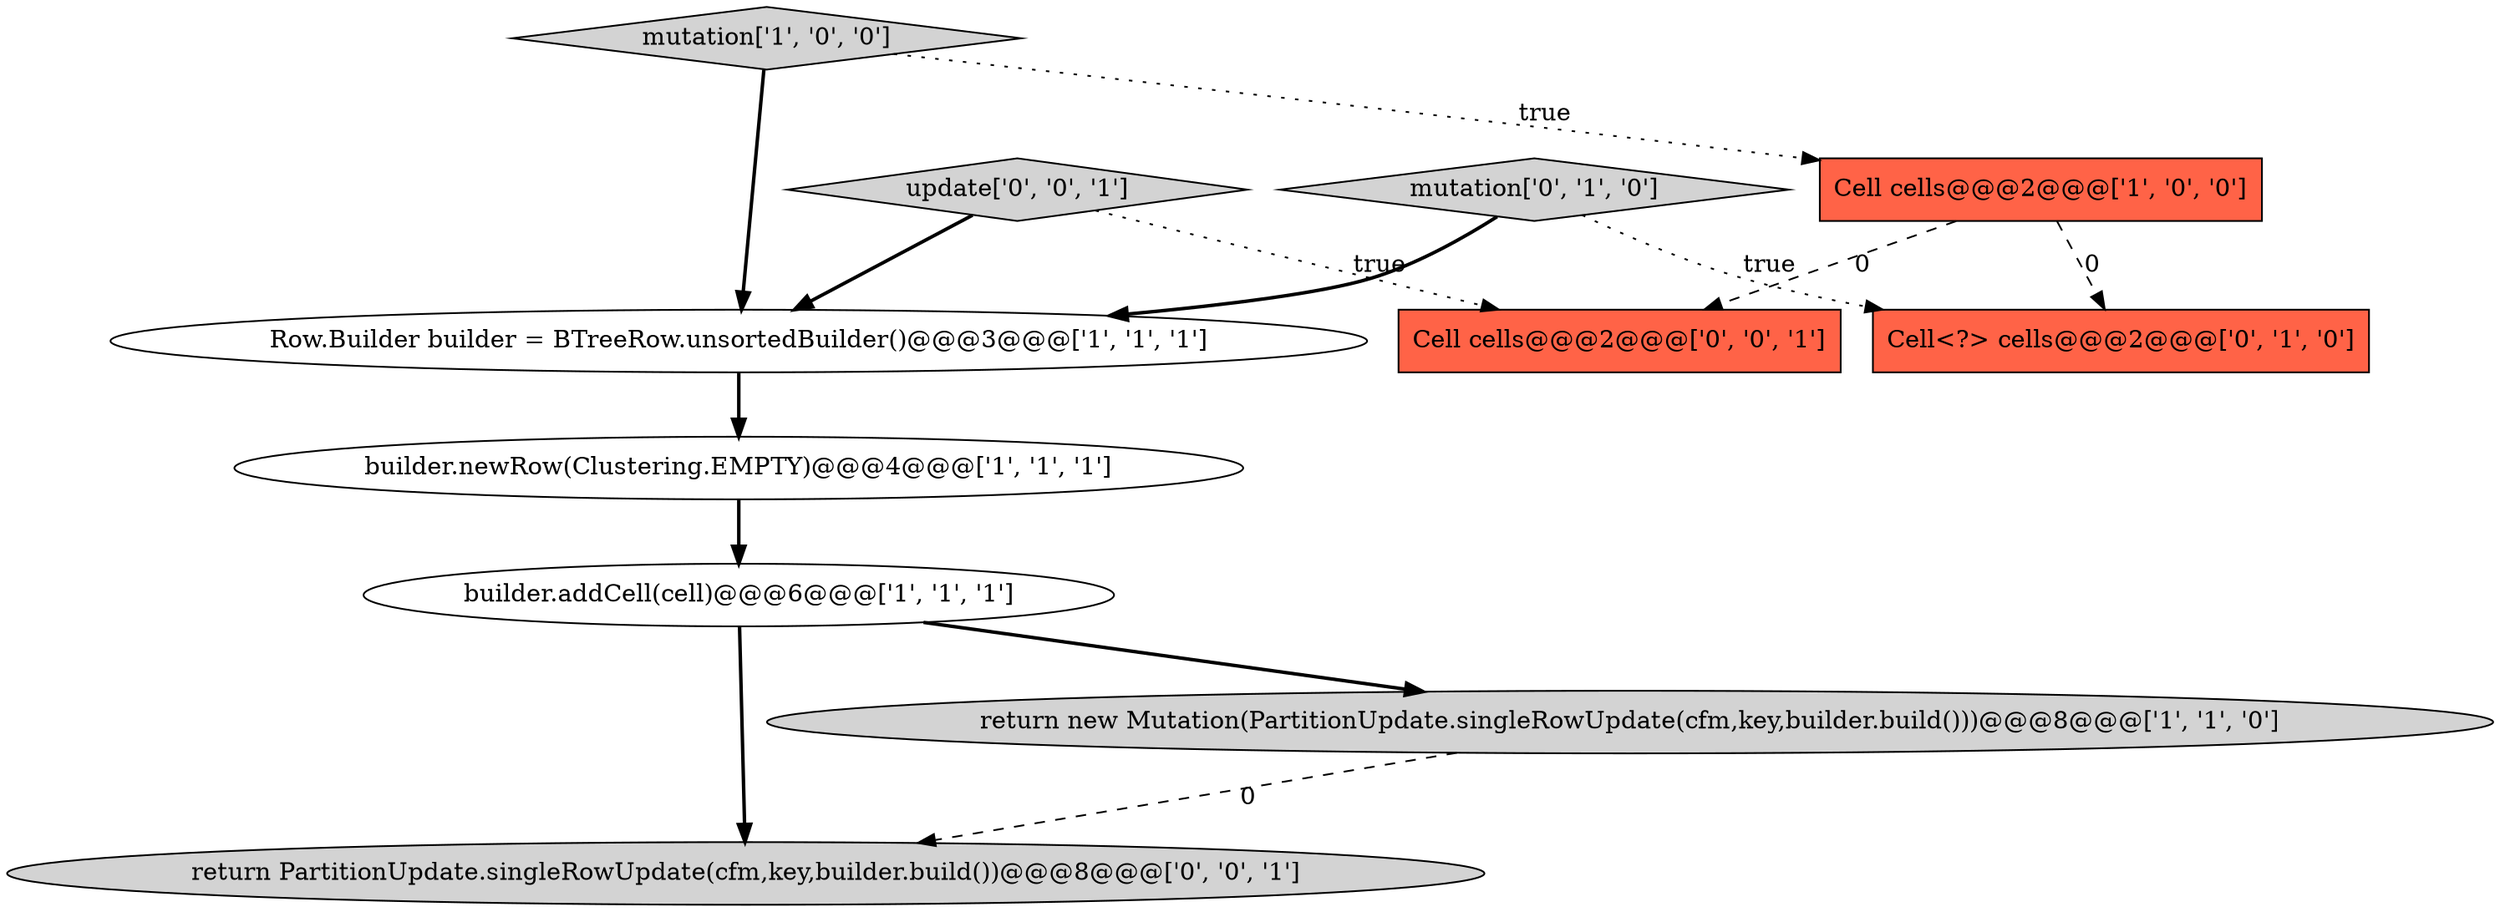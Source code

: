 digraph {
8 [style = filled, label = "update['0', '0', '1']", fillcolor = lightgray, shape = diamond image = "AAA0AAABBB3BBB"];
10 [style = filled, label = "return PartitionUpdate.singleRowUpdate(cfm,key,builder.build())@@@8@@@['0', '0', '1']", fillcolor = lightgray, shape = ellipse image = "AAA0AAABBB3BBB"];
3 [style = filled, label = "Row.Builder builder = BTreeRow.unsortedBuilder()@@@3@@@['1', '1', '1']", fillcolor = white, shape = ellipse image = "AAA0AAABBB1BBB"];
5 [style = filled, label = "mutation['1', '0', '0']", fillcolor = lightgray, shape = diamond image = "AAA0AAABBB1BBB"];
0 [style = filled, label = "builder.addCell(cell)@@@6@@@['1', '1', '1']", fillcolor = white, shape = ellipse image = "AAA0AAABBB1BBB"];
9 [style = filled, label = "Cell cells@@@2@@@['0', '0', '1']", fillcolor = tomato, shape = box image = "AAA0AAABBB3BBB"];
2 [style = filled, label = "Cell cells@@@2@@@['1', '0', '0']", fillcolor = tomato, shape = box image = "AAA1AAABBB1BBB"];
7 [style = filled, label = "mutation['0', '1', '0']", fillcolor = lightgray, shape = diamond image = "AAA0AAABBB2BBB"];
6 [style = filled, label = "Cell<?> cells@@@2@@@['0', '1', '0']", fillcolor = tomato, shape = box image = "AAA1AAABBB2BBB"];
1 [style = filled, label = "return new Mutation(PartitionUpdate.singleRowUpdate(cfm,key,builder.build()))@@@8@@@['1', '1', '0']", fillcolor = lightgray, shape = ellipse image = "AAA0AAABBB1BBB"];
4 [style = filled, label = "builder.newRow(Clustering.EMPTY)@@@4@@@['1', '1', '1']", fillcolor = white, shape = ellipse image = "AAA0AAABBB1BBB"];
5->3 [style = bold, label=""];
7->6 [style = dotted, label="true"];
0->10 [style = bold, label=""];
8->9 [style = dotted, label="true"];
1->10 [style = dashed, label="0"];
2->9 [style = dashed, label="0"];
3->4 [style = bold, label=""];
0->1 [style = bold, label=""];
7->3 [style = bold, label=""];
4->0 [style = bold, label=""];
5->2 [style = dotted, label="true"];
8->3 [style = bold, label=""];
2->6 [style = dashed, label="0"];
}
